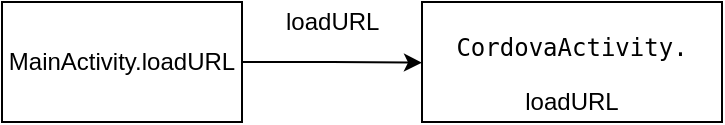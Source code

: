 <mxfile version="10.5.4" type="github"><diagram id="c00RBw5aIxOP1FfjhGlZ" name="Page-1"><mxGraphModel dx="1269" dy="675" grid="1" gridSize="10" guides="1" tooltips="1" connect="1" arrows="1" fold="1" page="1" pageScale="1" pageWidth="827" pageHeight="1169" math="0" shadow="0"><root><mxCell id="0"/><mxCell id="1" parent="0"/><mxCell id="qnE9HWCvwtSlB8G6Xwsx-5" style="edgeStyle=orthogonalEdgeStyle;rounded=0;orthogonalLoop=1;jettySize=auto;html=1;exitX=1;exitY=0.5;exitDx=0;exitDy=0;" edge="1" parent="1" source="qnE9HWCvwtSlB8G6Xwsx-1"><mxGeometry relative="1" as="geometry"><mxPoint x="280" y="90.333" as="targetPoint"/></mxGeometry></mxCell><mxCell id="qnE9HWCvwtSlB8G6Xwsx-1" value="MainActivity.&lt;span&gt;loadURL&lt;/span&gt;" style="rounded=0;whiteSpace=wrap;html=1;" vertex="1" parent="1"><mxGeometry x="70" y="60" width="120" height="60" as="geometry"/></mxCell><mxCell id="qnE9HWCvwtSlB8G6Xwsx-4" value="loadURL" style="text;html=1;resizable=0;points=[];autosize=1;align=left;verticalAlign=top;spacingTop=-4;" vertex="1" parent="1"><mxGeometry x="210" y="60" width="60" height="20" as="geometry"/></mxCell><mxCell id="qnE9HWCvwtSlB8G6Xwsx-6" value="&lt;pre&gt;&lt;span&gt;CordovaActivity.&lt;/span&gt;&lt;/pre&gt;&lt;span&gt;loadURL&lt;/span&gt;" style="rounded=0;whiteSpace=wrap;html=1;" vertex="1" parent="1"><mxGeometry x="280" y="60" width="150" height="60" as="geometry"/></mxCell></root></mxGraphModel></diagram></mxfile>